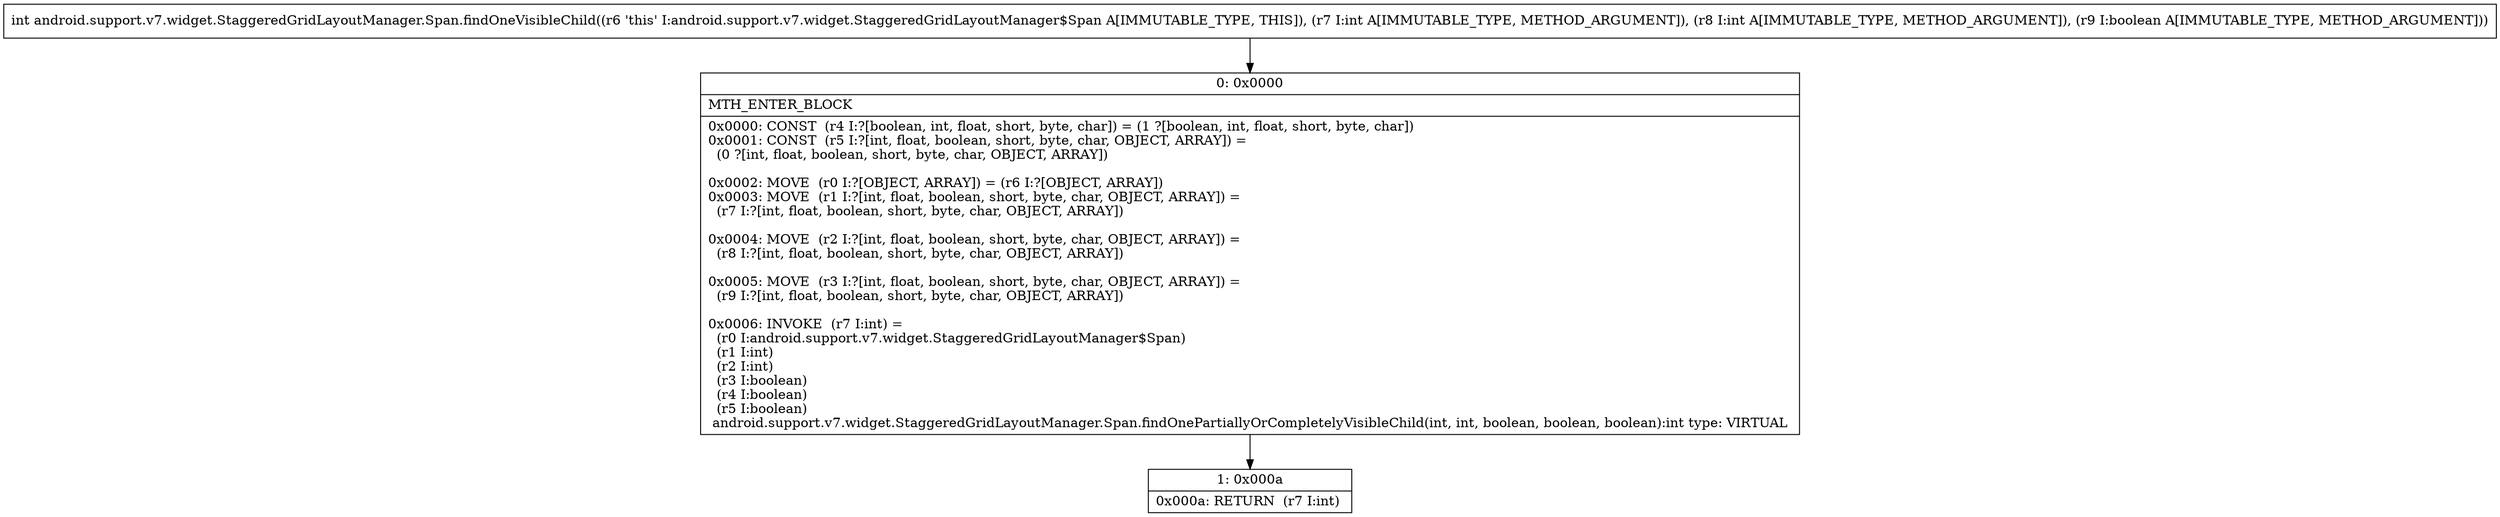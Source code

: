 digraph "CFG forandroid.support.v7.widget.StaggeredGridLayoutManager.Span.findOneVisibleChild(IIZ)I" {
Node_0 [shape=record,label="{0\:\ 0x0000|MTH_ENTER_BLOCK\l|0x0000: CONST  (r4 I:?[boolean, int, float, short, byte, char]) = (1 ?[boolean, int, float, short, byte, char]) \l0x0001: CONST  (r5 I:?[int, float, boolean, short, byte, char, OBJECT, ARRAY]) = \l  (0 ?[int, float, boolean, short, byte, char, OBJECT, ARRAY])\l \l0x0002: MOVE  (r0 I:?[OBJECT, ARRAY]) = (r6 I:?[OBJECT, ARRAY]) \l0x0003: MOVE  (r1 I:?[int, float, boolean, short, byte, char, OBJECT, ARRAY]) = \l  (r7 I:?[int, float, boolean, short, byte, char, OBJECT, ARRAY])\l \l0x0004: MOVE  (r2 I:?[int, float, boolean, short, byte, char, OBJECT, ARRAY]) = \l  (r8 I:?[int, float, boolean, short, byte, char, OBJECT, ARRAY])\l \l0x0005: MOVE  (r3 I:?[int, float, boolean, short, byte, char, OBJECT, ARRAY]) = \l  (r9 I:?[int, float, boolean, short, byte, char, OBJECT, ARRAY])\l \l0x0006: INVOKE  (r7 I:int) = \l  (r0 I:android.support.v7.widget.StaggeredGridLayoutManager$Span)\l  (r1 I:int)\l  (r2 I:int)\l  (r3 I:boolean)\l  (r4 I:boolean)\l  (r5 I:boolean)\l android.support.v7.widget.StaggeredGridLayoutManager.Span.findOnePartiallyOrCompletelyVisibleChild(int, int, boolean, boolean, boolean):int type: VIRTUAL \l}"];
Node_1 [shape=record,label="{1\:\ 0x000a|0x000a: RETURN  (r7 I:int) \l}"];
MethodNode[shape=record,label="{int android.support.v7.widget.StaggeredGridLayoutManager.Span.findOneVisibleChild((r6 'this' I:android.support.v7.widget.StaggeredGridLayoutManager$Span A[IMMUTABLE_TYPE, THIS]), (r7 I:int A[IMMUTABLE_TYPE, METHOD_ARGUMENT]), (r8 I:int A[IMMUTABLE_TYPE, METHOD_ARGUMENT]), (r9 I:boolean A[IMMUTABLE_TYPE, METHOD_ARGUMENT])) }"];
MethodNode -> Node_0;
Node_0 -> Node_1;
}

